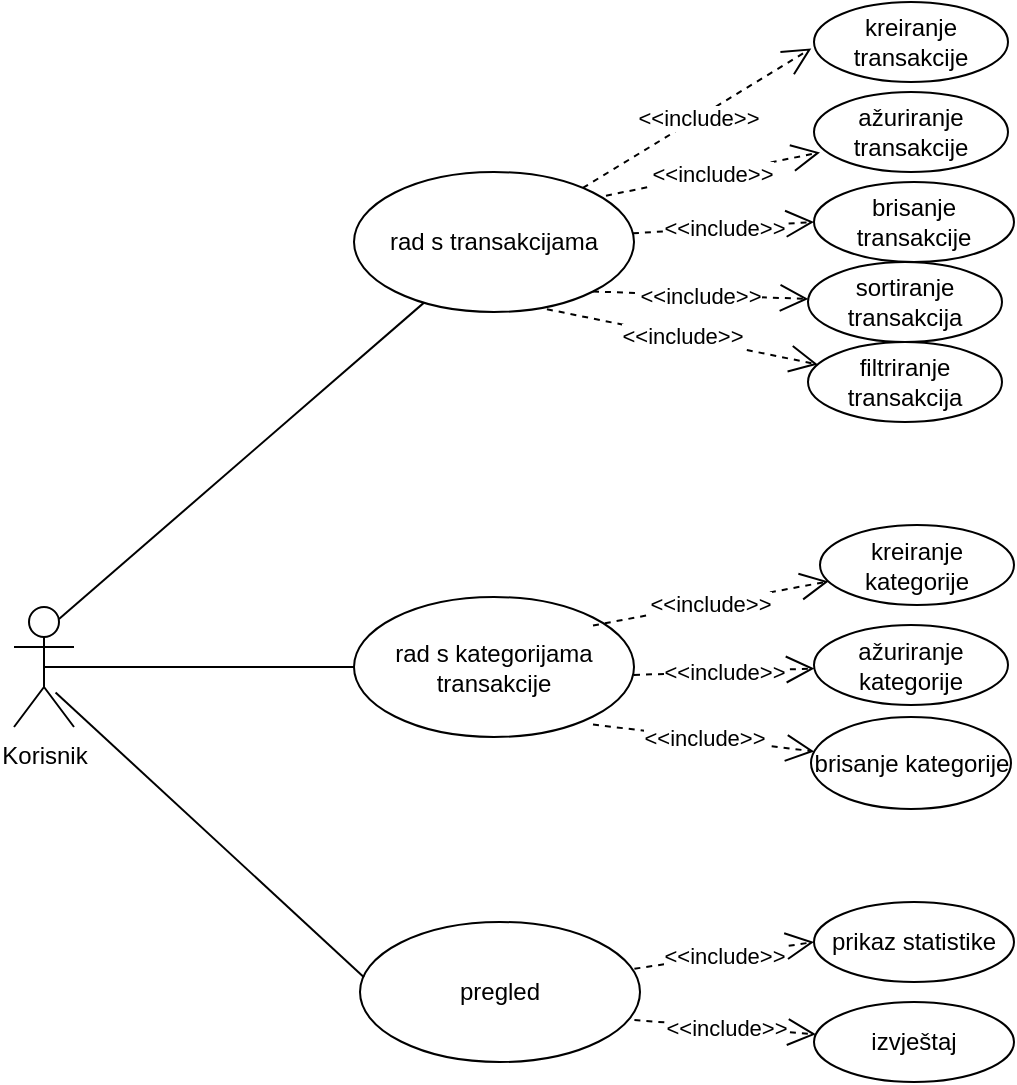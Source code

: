 <mxfile version="12.4.2" type="device" pages="4"><diagram id="4pgTi6U80JtV0JOdIwOf" name="Dijagram koristenja"><mxGraphModel dx="1024" dy="1692" grid="1" gridSize="10" guides="1" tooltips="1" connect="1" arrows="1" fold="1" page="1" pageScale="1" pageWidth="850" pageHeight="1100" math="0" shadow="0"><root><mxCell id="0"/><mxCell id="1" parent="0"/><mxCell id="Qbtc8LQB8oSNOAaiPOvQ-1" value="Korisnik" style="shape=umlActor;verticalLabelPosition=bottom;labelBackgroundColor=#ffffff;verticalAlign=top;html=1;" parent="1" vertex="1"><mxGeometry x="80" y="262.5" width="30" height="60" as="geometry"/></mxCell><mxCell id="Qbtc8LQB8oSNOAaiPOvQ-2" value="kreiranje transakcije" style="ellipse;whiteSpace=wrap;html=1;" parent="1" vertex="1"><mxGeometry x="480" y="-40" width="97" height="40" as="geometry"/></mxCell><mxCell id="Qbtc8LQB8oSNOAaiPOvQ-3" value="ažuriranje transakcije" style="ellipse;whiteSpace=wrap;html=1;" parent="1" vertex="1"><mxGeometry x="480" y="5" width="97" height="40" as="geometry"/></mxCell><mxCell id="Qbtc8LQB8oSNOAaiPOvQ-4" value="brisanje transakcije" style="ellipse;whiteSpace=wrap;html=1;" parent="1" vertex="1"><mxGeometry x="480" y="50" width="100" height="40" as="geometry"/></mxCell><mxCell id="Qbtc8LQB8oSNOAaiPOvQ-5" value="rad s transakcijama" style="ellipse;whiteSpace=wrap;html=1;" parent="1" vertex="1"><mxGeometry x="250" y="45" width="140" height="70" as="geometry"/></mxCell><mxCell id="Qbtc8LQB8oSNOAaiPOvQ-6" value="rad s kategorijama transakcije" style="ellipse;whiteSpace=wrap;html=1;" parent="1" vertex="1"><mxGeometry x="250" y="257.5" width="140" height="70" as="geometry"/></mxCell><mxCell id="Qbtc8LQB8oSNOAaiPOvQ-7" value="pregled" style="ellipse;whiteSpace=wrap;html=1;" parent="1" vertex="1"><mxGeometry x="253" y="420" width="140" height="70" as="geometry"/></mxCell><mxCell id="Qbtc8LQB8oSNOAaiPOvQ-8" value="" style="endArrow=none;html=1;exitX=0.75;exitY=0.1;exitDx=0;exitDy=0;exitPerimeter=0;" parent="1" source="Qbtc8LQB8oSNOAaiPOvQ-1" target="Qbtc8LQB8oSNOAaiPOvQ-5" edge="1"><mxGeometry width="50" height="50" relative="1" as="geometry"><mxPoint x="130" y="240" as="sourcePoint"/><mxPoint x="240" y="120" as="targetPoint"/></mxGeometry></mxCell><mxCell id="Qbtc8LQB8oSNOAaiPOvQ-9" value="" style="endArrow=none;html=1;exitX=0.693;exitY=0.712;exitDx=0;exitDy=0;exitPerimeter=0;entryX=0.014;entryY=0.394;entryDx=0;entryDy=0;entryPerimeter=0;" parent="1" source="Qbtc8LQB8oSNOAaiPOvQ-1" target="Qbtc8LQB8oSNOAaiPOvQ-7" edge="1"><mxGeometry width="50" height="50" relative="1" as="geometry"><mxPoint x="120" y="360" as="sourcePoint"/><mxPoint x="230" y="480" as="targetPoint"/></mxGeometry></mxCell><mxCell id="Qbtc8LQB8oSNOAaiPOvQ-10" value="" style="endArrow=none;html=1;exitX=0.5;exitY=0.5;exitDx=0;exitDy=0;exitPerimeter=0;entryX=0;entryY=0.5;entryDx=0;entryDy=0;" parent="1" source="Qbtc8LQB8oSNOAaiPOvQ-1" target="Qbtc8LQB8oSNOAaiPOvQ-6" edge="1"><mxGeometry width="50" height="50" relative="1" as="geometry"><mxPoint x="135" y="300" as="sourcePoint"/><mxPoint x="240" y="300" as="targetPoint"/></mxGeometry></mxCell><mxCell id="Qbtc8LQB8oSNOAaiPOvQ-11" value="kreiranje kategorije" style="ellipse;whiteSpace=wrap;html=1;" parent="1" vertex="1"><mxGeometry x="483" y="221.5" width="97" height="40" as="geometry"/></mxCell><mxCell id="Qbtc8LQB8oSNOAaiPOvQ-12" value="ažuriranje kategorije" style="ellipse;whiteSpace=wrap;html=1;" parent="1" vertex="1"><mxGeometry x="480" y="271.5" width="97" height="40" as="geometry"/></mxCell><mxCell id="Qbtc8LQB8oSNOAaiPOvQ-13" value="brisanje kategorije" style="ellipse;whiteSpace=wrap;html=1;" parent="1" vertex="1"><mxGeometry x="478.5" y="317.5" width="100" height="46" as="geometry"/></mxCell><mxCell id="Qbtc8LQB8oSNOAaiPOvQ-14" value="&amp;lt;&amp;lt;include&amp;gt;&amp;gt;" style="endArrow=open;endSize=12;dashed=1;html=1;entryX=-0.014;entryY=0.58;entryDx=0;entryDy=0;entryPerimeter=0;" parent="1" source="Qbtc8LQB8oSNOAaiPOvQ-5" target="Qbtc8LQB8oSNOAaiPOvQ-2" edge="1"><mxGeometry width="160" relative="1" as="geometry"><mxPoint x="375" y="80" as="sourcePoint"/><mxPoint x="450" y="60" as="targetPoint"/></mxGeometry></mxCell><mxCell id="Qbtc8LQB8oSNOAaiPOvQ-15" value="&amp;lt;&amp;lt;include&amp;gt;&amp;gt;" style="endArrow=open;endSize=12;dashed=1;html=1;entryX=0.031;entryY=0.755;entryDx=0;entryDy=0;entryPerimeter=0;exitX=0.9;exitY=0.169;exitDx=0;exitDy=0;exitPerimeter=0;" parent="1" source="Qbtc8LQB8oSNOAaiPOvQ-5" target="Qbtc8LQB8oSNOAaiPOvQ-3" edge="1"><mxGeometry width="160" relative="1" as="geometry"><mxPoint x="385" y="90" as="sourcePoint"/><mxPoint x="460" y="70" as="targetPoint"/></mxGeometry></mxCell><mxCell id="Qbtc8LQB8oSNOAaiPOvQ-16" value="&amp;lt;&amp;lt;include&amp;gt;&amp;gt;" style="endArrow=open;endSize=12;dashed=1;html=1;entryX=0;entryY=0.5;entryDx=0;entryDy=0;" parent="1" source="Qbtc8LQB8oSNOAaiPOvQ-5" target="Qbtc8LQB8oSNOAaiPOvQ-4" edge="1"><mxGeometry width="160" relative="1" as="geometry"><mxPoint x="400" y="115" as="sourcePoint"/><mxPoint x="466.007" y="115.2" as="targetPoint"/></mxGeometry></mxCell><mxCell id="Qbtc8LQB8oSNOAaiPOvQ-17" value="&amp;lt;&amp;lt;include&amp;gt;&amp;gt;" style="endArrow=open;endSize=12;dashed=1;html=1;exitX=1;exitY=0;exitDx=0;exitDy=0;" parent="1" target="Qbtc8LQB8oSNOAaiPOvQ-11" edge="1"><mxGeometry width="160" relative="1" as="geometry"><mxPoint x="369.497" y="271.751" as="sourcePoint"/><mxPoint x="466.007" y="124.2" as="targetPoint"/></mxGeometry></mxCell><mxCell id="Qbtc8LQB8oSNOAaiPOvQ-18" value="&amp;lt;&amp;lt;include&amp;gt;&amp;gt;" style="endArrow=open;endSize=12;dashed=1;html=1;exitX=1;exitY=0.5;exitDx=0;exitDy=0;" parent="1" target="Qbtc8LQB8oSNOAaiPOvQ-12" edge="1"><mxGeometry width="160" relative="1" as="geometry"><mxPoint x="390" y="296.5" as="sourcePoint"/><mxPoint x="466.824" y="265.784" as="targetPoint"/></mxGeometry></mxCell><mxCell id="Qbtc8LQB8oSNOAaiPOvQ-19" value="&amp;lt;&amp;lt;include&amp;gt;&amp;gt;" style="endArrow=open;endSize=12;dashed=1;html=1;exitX=1;exitY=1;exitDx=0;exitDy=0;" parent="1" target="Qbtc8LQB8oSNOAaiPOvQ-13" edge="1"><mxGeometry width="160" relative="1" as="geometry"><mxPoint x="369.497" y="321.249" as="sourcePoint"/><mxPoint x="476.824" y="275.784" as="targetPoint"/></mxGeometry></mxCell><mxCell id="Qbtc8LQB8oSNOAaiPOvQ-20" value="sortiranje transakcija" style="ellipse;whiteSpace=wrap;html=1;" parent="1" vertex="1"><mxGeometry x="477" y="90" width="97" height="40" as="geometry"/></mxCell><mxCell id="Qbtc8LQB8oSNOAaiPOvQ-21" value="filtriranje transakcija" style="ellipse;whiteSpace=wrap;html=1;" parent="1" vertex="1"><mxGeometry x="477" y="130" width="97" height="40" as="geometry"/></mxCell><mxCell id="Qbtc8LQB8oSNOAaiPOvQ-22" value="izvještaj" style="ellipse;whiteSpace=wrap;html=1;" parent="1" vertex="1"><mxGeometry x="480" y="460" width="100" height="40" as="geometry"/></mxCell><mxCell id="Qbtc8LQB8oSNOAaiPOvQ-23" value="&amp;lt;&amp;lt;include&amp;gt;&amp;gt;" style="endArrow=open;endSize=12;dashed=1;html=1;exitX=1;exitY=1;exitDx=0;exitDy=0;" parent="1" source="Qbtc8LQB8oSNOAaiPOvQ-5" target="Qbtc8LQB8oSNOAaiPOvQ-20" edge="1"><mxGeometry width="160" relative="1" as="geometry"><mxPoint x="379.497" y="322.249" as="sourcePoint"/><mxPoint x="466.453" y="338.601" as="targetPoint"/></mxGeometry></mxCell><mxCell id="Qbtc8LQB8oSNOAaiPOvQ-24" value="&amp;lt;&amp;lt;include&amp;gt;&amp;gt;" style="endArrow=open;endSize=12;dashed=1;html=1;exitX=0.689;exitY=0.98;exitDx=0;exitDy=0;exitPerimeter=0;" parent="1" source="Qbtc8LQB8oSNOAaiPOvQ-5" target="Qbtc8LQB8oSNOAaiPOvQ-21" edge="1"><mxGeometry width="160" relative="1" as="geometry"><mxPoint x="390.335" y="487.254" as="sourcePoint"/><mxPoint x="449.166" y="469.201" as="targetPoint"/></mxGeometry></mxCell><mxCell id="Qbtc8LQB8oSNOAaiPOvQ-25" value="&amp;lt;&amp;lt;include&amp;gt;&amp;gt;" style="endArrow=open;endSize=12;dashed=1;html=1;exitX=0.98;exitY=0.7;exitDx=0;exitDy=0;exitPerimeter=0;" parent="1" source="Qbtc8LQB8oSNOAaiPOvQ-7" target="Qbtc8LQB8oSNOAaiPOvQ-22" edge="1"><mxGeometry width="160" relative="1" as="geometry"><mxPoint x="403.335" y="457.254" as="sourcePoint"/><mxPoint x="462.166" y="439.201" as="targetPoint"/></mxGeometry></mxCell><mxCell id="F31X8yzQGyMTKfr9YHKW-1" value="prikaz statistike" style="ellipse;whiteSpace=wrap;html=1;" vertex="1" parent="1"><mxGeometry x="480" y="410" width="100" height="40" as="geometry"/></mxCell><mxCell id="F31X8yzQGyMTKfr9YHKW-2" value="&amp;lt;&amp;lt;include&amp;gt;&amp;gt;" style="endArrow=open;endSize=12;dashed=1;html=1;exitX=0.98;exitY=0.334;exitDx=0;exitDy=0;entryX=0;entryY=0.5;entryDx=0;entryDy=0;exitPerimeter=0;" edge="1" parent="1" source="Qbtc8LQB8oSNOAaiPOvQ-7" target="F31X8yzQGyMTKfr9YHKW-1"><mxGeometry width="160" relative="1" as="geometry"><mxPoint x="382.497" y="489.749" as="sourcePoint"/><mxPoint x="493.803" y="504.0" as="targetPoint"/></mxGeometry></mxCell></root></mxGraphModel></diagram><diagram id="WDXHQWUTdj76juwvra47" name="Aktivnosti"><mxGraphModel dx="2313" dy="846" grid="1" gridSize="10" guides="1" tooltips="1" connect="1" arrows="1" fold="1" page="1" pageScale="1" pageWidth="850" pageHeight="1100" math="0" shadow="0"><root><mxCell id="2e3-RTfCiZ9qTSjXCE4W-0"/><mxCell id="2e3-RTfCiZ9qTSjXCE4W-1" parent="2e3-RTfCiZ9qTSjXCE4W-0"/><mxCell id="2e3-RTfCiZ9qTSjXCE4W-2" value="" style="ellipse;html=1;shape=endState;fillColor=#000000;strokeColor=#ff0000;" parent="2e3-RTfCiZ9qTSjXCE4W-1" vertex="1"><mxGeometry x="130" y="250" width="30" height="30" as="geometry"/></mxCell><mxCell id="2e3-RTfCiZ9qTSjXCE4W-3" value="" style="ellipse;html=1;shape=startState;fillColor=#000000;strokeColor=#ff0000;" parent="2e3-RTfCiZ9qTSjXCE4W-1" vertex="1"><mxGeometry x="380" y="30" width="30" height="30" as="geometry"/></mxCell><mxCell id="2e3-RTfCiZ9qTSjXCE4W-4" value="" style="edgeStyle=orthogonalEdgeStyle;html=1;verticalAlign=bottom;endArrow=open;endSize=8;strokeColor=#ff0000;" parent="2e3-RTfCiZ9qTSjXCE4W-1" source="2e3-RTfCiZ9qTSjXCE4W-3" edge="1"><mxGeometry relative="1" as="geometry"><mxPoint x="395" y="120" as="targetPoint"/></mxGeometry></mxCell><mxCell id="2e3-RTfCiZ9qTSjXCE4W-5" style="edgeStyle=orthogonalEdgeStyle;rounded=0;orthogonalLoop=1;jettySize=auto;html=1;exitX=0.5;exitY=1;exitDx=0;exitDy=0;" parent="2e3-RTfCiZ9qTSjXCE4W-1" source="2e3-RTfCiZ9qTSjXCE4W-6" target="2e3-RTfCiZ9qTSjXCE4W-8" edge="1"><mxGeometry relative="1" as="geometry"/></mxCell><mxCell id="2e3-RTfCiZ9qTSjXCE4W-6" value="aplikacija prikazuje početni izbornik" style="ellipse;whiteSpace=wrap;html=1;" parent="2e3-RTfCiZ9qTSjXCE4W-1" vertex="1"><mxGeometry x="325" y="120" width="140" height="60" as="geometry"/></mxCell><mxCell id="2e3-RTfCiZ9qTSjXCE4W-7" style="edgeStyle=orthogonalEdgeStyle;rounded=0;orthogonalLoop=1;jettySize=auto;html=1;exitX=0.5;exitY=1;exitDx=0;exitDy=0;" parent="2e3-RTfCiZ9qTSjXCE4W-1" source="2e3-RTfCiZ9qTSjXCE4W-8" target="2e3-RTfCiZ9qTSjXCE4W-13" edge="1"><mxGeometry relative="1" as="geometry"/></mxCell><mxCell id="2e3-RTfCiZ9qTSjXCE4W-8" value="korisnik bira između transakcija, kategorija i statistike" style="ellipse;whiteSpace=wrap;html=1;" parent="2e3-RTfCiZ9qTSjXCE4W-1" vertex="1"><mxGeometry x="325" y="220" width="140" height="70" as="geometry"/></mxCell><mxCell id="2e3-RTfCiZ9qTSjXCE4W-9" style="edgeStyle=orthogonalEdgeStyle;rounded=0;orthogonalLoop=1;jettySize=auto;html=1;exitX=0;exitY=0.5;exitDx=0;exitDy=0;entryX=0.5;entryY=0;entryDx=0;entryDy=0;" parent="2e3-RTfCiZ9qTSjXCE4W-1" source="2e3-RTfCiZ9qTSjXCE4W-13" target="2e3-RTfCiZ9qTSjXCE4W-19" edge="1"><mxGeometry relative="1" as="geometry"/></mxCell><mxCell id="2e3-RTfCiZ9qTSjXCE4W-10" value="transakcije" style="text;html=1;align=center;verticalAlign=middle;resizable=0;points=[];;labelBackgroundColor=#ffffff;" parent="2e3-RTfCiZ9qTSjXCE4W-9" vertex="1" connectable="0"><mxGeometry x="-0.227" y="-2" relative="1" as="geometry"><mxPoint x="3" y="-8" as="offset"/></mxGeometry></mxCell><mxCell id="2e3-RTfCiZ9qTSjXCE4W-11" value="kategorije" style="edgeStyle=orthogonalEdgeStyle;rounded=0;orthogonalLoop=1;jettySize=auto;html=1;exitX=0.5;exitY=1;exitDx=0;exitDy=0;" parent="2e3-RTfCiZ9qTSjXCE4W-1" source="2e3-RTfCiZ9qTSjXCE4W-13" target="2e3-RTfCiZ9qTSjXCE4W-21" edge="1"><mxGeometry relative="1" as="geometry"/></mxCell><mxCell id="2e3-RTfCiZ9qTSjXCE4W-12" value="statistiku" style="edgeStyle=orthogonalEdgeStyle;rounded=0;orthogonalLoop=1;jettySize=auto;html=1;exitX=1;exitY=0.5;exitDx=0;exitDy=0;" parent="2e3-RTfCiZ9qTSjXCE4W-1" source="2e3-RTfCiZ9qTSjXCE4W-13" target="2e3-RTfCiZ9qTSjXCE4W-23" edge="1"><mxGeometry x="-0.321" y="10" relative="1" as="geometry"><mxPoint as="offset"/></mxGeometry></mxCell><mxCell id="2e3-RTfCiZ9qTSjXCE4W-98" value="izlaz" style="edgeStyle=elbowEdgeStyle;rounded=0;orthogonalLoop=1;jettySize=auto;html=1;exitX=0;exitY=0;exitDx=0;exitDy=0;entryX=1;entryY=0.5;entryDx=0;entryDy=0;" parent="2e3-RTfCiZ9qTSjXCE4W-1" source="2e3-RTfCiZ9qTSjXCE4W-13" target="2e3-RTfCiZ9qTSjXCE4W-2" edge="1"><mxGeometry x="-0.092" relative="1" as="geometry"><Array as="points"><mxPoint x="300" y="330"/></Array><mxPoint as="offset"/></mxGeometry></mxCell><mxCell id="2e3-RTfCiZ9qTSjXCE4W-13" value="korisnik odabrao" style="rhombus;whiteSpace=wrap;html=1;" parent="2e3-RTfCiZ9qTSjXCE4W-1" vertex="1"><mxGeometry x="362.5" y="330" width="65" height="70" as="geometry"/></mxCell><mxCell id="2e3-RTfCiZ9qTSjXCE4W-18" style="edgeStyle=orthogonalEdgeStyle;rounded=0;orthogonalLoop=1;jettySize=auto;html=1;exitX=0;exitY=0;exitDx=0;exitDy=0;entryX=0;entryY=0.5;entryDx=0;entryDy=0;" parent="2e3-RTfCiZ9qTSjXCE4W-1" source="2e3-RTfCiZ9qTSjXCE4W-42" target="2e3-RTfCiZ9qTSjXCE4W-6" edge="1"><mxGeometry relative="1" as="geometry"><Array as="points"><mxPoint y="556"/><mxPoint y="520"/><mxPoint x="-160" y="520"/><mxPoint x="-160" y="150"/></Array></mxGeometry></mxCell><mxCell id="2e3-RTfCiZ9qTSjXCE4W-67" value="povratak" style="text;html=1;align=center;verticalAlign=middle;resizable=0;points=[];;labelBackgroundColor=#ffffff;" parent="2e3-RTfCiZ9qTSjXCE4W-18" vertex="1" connectable="0"><mxGeometry x="-0.348" y="1" relative="1" as="geometry"><mxPoint x="81" y="118" as="offset"/></mxGeometry></mxCell><mxCell id="2e3-RTfCiZ9qTSjXCE4W-54" style="edgeStyle=orthogonalEdgeStyle;rounded=0;orthogonalLoop=1;jettySize=auto;html=1;exitX=0.5;exitY=1;exitDx=0;exitDy=0;entryX=0.5;entryY=0;entryDx=0;entryDy=0;" parent="2e3-RTfCiZ9qTSjXCE4W-1" source="2e3-RTfCiZ9qTSjXCE4W-19" target="2e3-RTfCiZ9qTSjXCE4W-42" edge="1"><mxGeometry relative="1" as="geometry"/></mxCell><mxCell id="2e3-RTfCiZ9qTSjXCE4W-19" value="aplikacija učita transakcije i prikaže stranicu za rad s njima" style="ellipse;whiteSpace=wrap;html=1;" parent="2e3-RTfCiZ9qTSjXCE4W-1" vertex="1"><mxGeometry x="-30" y="425" width="140" height="70" as="geometry"/></mxCell><mxCell id="2e3-RTfCiZ9qTSjXCE4W-20" style="edgeStyle=orthogonalEdgeStyle;rounded=0;orthogonalLoop=1;jettySize=auto;html=1;exitX=0.5;exitY=1;exitDx=0;exitDy=0;entryX=0.5;entryY=0;entryDx=0;entryDy=0;" parent="2e3-RTfCiZ9qTSjXCE4W-1" source="2e3-RTfCiZ9qTSjXCE4W-21" target="2e3-RTfCiZ9qTSjXCE4W-74" edge="1"><mxGeometry relative="1" as="geometry"><mxPoint x="427.5" y="700" as="targetPoint"/><Array as="points"><mxPoint x="427.5" y="640"/><mxPoint x="427.5" y="640"/></Array></mxGeometry></mxCell><mxCell id="2e3-RTfCiZ9qTSjXCE4W-21" value="aplikacija učita &lt;br&gt;kategorije i&amp;nbsp;prikaže stranicu &lt;br&gt;za rad s njima" style="ellipse;whiteSpace=wrap;html=1;" parent="2e3-RTfCiZ9qTSjXCE4W-1" vertex="1"><mxGeometry x="357.5" y="490" width="142.5" height="70" as="geometry"/></mxCell><mxCell id="2e3-RTfCiZ9qTSjXCE4W-23" value="&lt;span style=&quot;white-space: normal&quot;&gt;pregled statistike i stvaranje izvještaja&lt;/span&gt;" style="ellipse;whiteSpace=wrap;html=1;" parent="2e3-RTfCiZ9qTSjXCE4W-1" vertex="1"><mxGeometry x="560" y="415" width="140" height="70" as="geometry"/></mxCell><mxCell id="2e3-RTfCiZ9qTSjXCE4W-29" value="stvaranje&lt;br&gt;transakcije" style="ellipse;whiteSpace=wrap;html=1;" parent="2e3-RTfCiZ9qTSjXCE4W-1" vertex="1"><mxGeometry x="-175" y="685" width="85" height="50" as="geometry"/></mxCell><mxCell id="2e3-RTfCiZ9qTSjXCE4W-33" value="brisanje transakcije" style="ellipse;whiteSpace=wrap;html=1;" parent="2e3-RTfCiZ9qTSjXCE4W-1" vertex="1"><mxGeometry x="-5" y="690" width="90" height="45" as="geometry"/></mxCell><mxCell id="2e3-RTfCiZ9qTSjXCE4W-40" value="filtriranje transakcija" style="ellipse;whiteSpace=wrap;html=1;" parent="2e3-RTfCiZ9qTSjXCE4W-1" vertex="1"><mxGeometry x="85" y="690" width="80" height="45" as="geometry"/></mxCell><mxCell id="2e3-RTfCiZ9qTSjXCE4W-41" value="sortiranje transakcija" style="ellipse;whiteSpace=wrap;html=1;" parent="2e3-RTfCiZ9qTSjXCE4W-1" vertex="1"><mxGeometry x="165" y="687.5" width="90" height="45" as="geometry"/></mxCell><mxCell id="2e3-RTfCiZ9qTSjXCE4W-46" style="edgeStyle=orthogonalEdgeStyle;rounded=0;orthogonalLoop=1;jettySize=auto;html=1;exitX=0;exitY=0.5;exitDx=0;exitDy=0;entryX=0.5;entryY=0;entryDx=0;entryDy=0;" parent="2e3-RTfCiZ9qTSjXCE4W-1" source="2e3-RTfCiZ9qTSjXCE4W-42" target="2e3-RTfCiZ9qTSjXCE4W-29" edge="1"><mxGeometry relative="1" as="geometry"/></mxCell><mxCell id="2e3-RTfCiZ9qTSjXCE4W-51" value="stvaranje" style="text;html=1;align=center;verticalAlign=middle;resizable=0;points=[];;labelBackgroundColor=#ffffff;" parent="2e3-RTfCiZ9qTSjXCE4W-46" vertex="1" connectable="0"><mxGeometry x="-0.136" y="3" relative="1" as="geometry"><mxPoint x="15" y="-16" as="offset"/></mxGeometry></mxCell><mxCell id="2e3-RTfCiZ9qTSjXCE4W-47" style="edgeStyle=orthogonalEdgeStyle;rounded=0;orthogonalLoop=1;jettySize=auto;html=1;exitX=0;exitY=1;exitDx=0;exitDy=0;entryX=0.624;entryY=0.028;entryDx=0;entryDy=0;entryPerimeter=0;" parent="2e3-RTfCiZ9qTSjXCE4W-1" source="2e3-RTfCiZ9qTSjXCE4W-42" target="2e3-RTfCiZ9qTSjXCE4W-45" edge="1"><mxGeometry relative="1" as="geometry"><Array as="points"><mxPoint x="-37" y="589"/></Array></mxGeometry></mxCell><mxCell id="2e3-RTfCiZ9qTSjXCE4W-52" value="ažuriranje" style="text;html=1;align=center;verticalAlign=middle;resizable=0;points=[];;labelBackgroundColor=#ffffff;" parent="2e3-RTfCiZ9qTSjXCE4W-47" vertex="1" connectable="0"><mxGeometry x="-0.285" y="31" relative="1" as="geometry"><mxPoint as="offset"/></mxGeometry></mxCell><mxCell id="2e3-RTfCiZ9qTSjXCE4W-48" value="brisanje" style="edgeStyle=orthogonalEdgeStyle;rounded=0;orthogonalLoop=1;jettySize=auto;html=1;exitX=0.5;exitY=1;exitDx=0;exitDy=0;" parent="2e3-RTfCiZ9qTSjXCE4W-1" source="2e3-RTfCiZ9qTSjXCE4W-42" target="2e3-RTfCiZ9qTSjXCE4W-33" edge="1"><mxGeometry relative="1" as="geometry"/></mxCell><mxCell id="2e3-RTfCiZ9qTSjXCE4W-49" value="filtriranje" style="edgeStyle=orthogonalEdgeStyle;rounded=0;orthogonalLoop=1;jettySize=auto;html=1;exitX=1;exitY=1;exitDx=0;exitDy=0;entryX=0.5;entryY=0;entryDx=0;entryDy=0;" parent="2e3-RTfCiZ9qTSjXCE4W-1" source="2e3-RTfCiZ9qTSjXCE4W-42" target="2e3-RTfCiZ9qTSjXCE4W-40" edge="1"><mxGeometry x="-0.21" y="-31" relative="1" as="geometry"><mxPoint x="31" y="31" as="offset"/></mxGeometry></mxCell><mxCell id="2e3-RTfCiZ9qTSjXCE4W-50" style="edgeStyle=orthogonalEdgeStyle;rounded=0;orthogonalLoop=1;jettySize=auto;html=1;exitX=1;exitY=0.5;exitDx=0;exitDy=0;" parent="2e3-RTfCiZ9qTSjXCE4W-1" source="2e3-RTfCiZ9qTSjXCE4W-42" edge="1"><mxGeometry relative="1" as="geometry"><mxPoint x="210" y="690" as="targetPoint"/></mxGeometry></mxCell><mxCell id="2e3-RTfCiZ9qTSjXCE4W-53" value="sortiranje" style="text;html=1;align=center;verticalAlign=middle;resizable=0;points=[];;labelBackgroundColor=#ffffff;" parent="2e3-RTfCiZ9qTSjXCE4W-50" vertex="1" connectable="0"><mxGeometry x="-0.342" y="1" relative="1" as="geometry"><mxPoint x="4" y="-12" as="offset"/></mxGeometry></mxCell><mxCell id="2e3-RTfCiZ9qTSjXCE4W-42" value="korisnik&lt;br&gt;odabrao" style="rhombus;whiteSpace=wrap;html=1;" parent="2e3-RTfCiZ9qTSjXCE4W-1" vertex="1"><mxGeometry x="1.25" y="540" width="77.5" height="65" as="geometry"/></mxCell><mxCell id="2e3-RTfCiZ9qTSjXCE4W-45" value="ažuriranje transakcije" style="ellipse;whiteSpace=wrap;html=1;" parent="2e3-RTfCiZ9qTSjXCE4W-1" vertex="1"><mxGeometry x="-90" y="685" width="85" height="50" as="geometry"/></mxCell><mxCell id="2e3-RTfCiZ9qTSjXCE4W-61" value="" style="endArrow=none;html=1;entryX=0.5;entryY=1;entryDx=0;entryDy=0;edgeStyle=elbowEdgeStyle;elbow=vertical;" parent="2e3-RTfCiZ9qTSjXCE4W-1" target="2e3-RTfCiZ9qTSjXCE4W-45" edge="1"><mxGeometry width="50" height="50" relative="1" as="geometry"><mxPoint x="-130" y="770" as="sourcePoint"/><mxPoint x="-80" y="820" as="targetPoint"/><Array as="points"><mxPoint x="-200" y="770"/><mxPoint x="-220" y="770"/><mxPoint x="-100" y="770"/><mxPoint x="-210" y="740"/><mxPoint x="-170" y="840"/><mxPoint x="-100" y="780"/></Array></mxGeometry></mxCell><mxCell id="2e3-RTfCiZ9qTSjXCE4W-62" value="" style="endArrow=classic;html=1;edgeStyle=elbowEdgeStyle;" parent="2e3-RTfCiZ9qTSjXCE4W-1" edge="1"><mxGeometry width="50" height="50" relative="1" as="geometry"><mxPoint x="200" y="770" as="sourcePoint"/><mxPoint x="110" y="460" as="targetPoint"/><Array as="points"><mxPoint x="280" y="600"/><mxPoint x="-200" y="710"/><mxPoint x="-210" y="740"/><mxPoint x="-220" y="680"/><mxPoint x="-190" y="780"/><mxPoint x="-220" y="660"/><mxPoint x="-160" y="750"/><mxPoint x="-200" y="630"/></Array></mxGeometry></mxCell><mxCell id="2e3-RTfCiZ9qTSjXCE4W-63" value="" style="endArrow=none;html=1;entryX=0.5;entryY=1;entryDx=0;entryDy=0;edgeStyle=elbowEdgeStyle;elbow=vertical;" parent="2e3-RTfCiZ9qTSjXCE4W-1" target="2e3-RTfCiZ9qTSjXCE4W-33" edge="1"><mxGeometry width="50" height="50" relative="1" as="geometry"><mxPoint x="-50" y="770" as="sourcePoint"/><mxPoint x="-170" y="1040" as="targetPoint"/><Array as="points"><mxPoint x="20" y="770"/></Array></mxGeometry></mxCell><mxCell id="2e3-RTfCiZ9qTSjXCE4W-64" value="" style="endArrow=none;html=1;entryX=0.5;entryY=1;entryDx=0;entryDy=0;edgeStyle=elbowEdgeStyle;elbow=vertical;" parent="2e3-RTfCiZ9qTSjXCE4W-1" target="2e3-RTfCiZ9qTSjXCE4W-40" edge="1"><mxGeometry width="50" height="50" relative="1" as="geometry"><mxPoint x="30" y="770" as="sourcePoint"/><mxPoint x="-170" y="1040" as="targetPoint"/><Array as="points"><mxPoint x="110" y="770"/></Array></mxGeometry></mxCell><mxCell id="2e3-RTfCiZ9qTSjXCE4W-65" value="" style="endArrow=none;html=1;entryX=0.5;entryY=1;entryDx=0;entryDy=0;edgeStyle=elbowEdgeStyle;elbow=vertical;" parent="2e3-RTfCiZ9qTSjXCE4W-1" target="2e3-RTfCiZ9qTSjXCE4W-41" edge="1"><mxGeometry width="50" height="50" relative="1" as="geometry"><mxPoint x="120" y="770" as="sourcePoint"/><mxPoint x="-170" y="1040" as="targetPoint"/><Array as="points"><mxPoint x="180" y="770"/></Array></mxGeometry></mxCell><mxCell id="2e3-RTfCiZ9qTSjXCE4W-66" value="" style="endArrow=none;html=1;entryX=0.5;entryY=1;entryDx=0;entryDy=0;" parent="2e3-RTfCiZ9qTSjXCE4W-1" target="2e3-RTfCiZ9qTSjXCE4W-29" edge="1"><mxGeometry width="50" height="50" relative="1" as="geometry"><mxPoint x="-132" y="770" as="sourcePoint"/><mxPoint x="-140" y="830" as="targetPoint"/></mxGeometry></mxCell><mxCell id="2e3-RTfCiZ9qTSjXCE4W-68" value="stvaranje&lt;br&gt;kategorije" style="ellipse;whiteSpace=wrap;html=1;" parent="2e3-RTfCiZ9qTSjXCE4W-1" vertex="1"><mxGeometry x="353.13" y="770" width="85" height="50" as="geometry"/></mxCell><mxCell id="2e3-RTfCiZ9qTSjXCE4W-69" style="edgeStyle=orthogonalEdgeStyle;rounded=0;orthogonalLoop=1;jettySize=auto;html=1;exitX=0;exitY=0.5;exitDx=0;exitDy=0;entryX=0.5;entryY=0;entryDx=0;entryDy=0;" parent="2e3-RTfCiZ9qTSjXCE4W-1" source="2e3-RTfCiZ9qTSjXCE4W-74" target="2e3-RTfCiZ9qTSjXCE4W-68" edge="1"><mxGeometry relative="1" as="geometry"><Array as="points"><mxPoint x="399.63" y="673"/></Array></mxGeometry></mxCell><mxCell id="2e3-RTfCiZ9qTSjXCE4W-70" value="stvaranje" style="text;html=1;align=center;verticalAlign=middle;resizable=0;points=[];;labelBackgroundColor=#ffffff;" parent="2e3-RTfCiZ9qTSjXCE4W-69" vertex="1" connectable="0"><mxGeometry x="-0.136" y="3" relative="1" as="geometry"><mxPoint x="-5.5" y="9" as="offset"/></mxGeometry></mxCell><mxCell id="2e3-RTfCiZ9qTSjXCE4W-73" value="brisanje" style="edgeStyle=orthogonalEdgeStyle;rounded=0;orthogonalLoop=1;jettySize=auto;html=1;exitX=1;exitY=0.5;exitDx=0;exitDy=0;" parent="2e3-RTfCiZ9qTSjXCE4W-1" source="2e3-RTfCiZ9qTSjXCE4W-74" target="2e3-RTfCiZ9qTSjXCE4W-76" edge="1"><mxGeometry x="-0.34" y="-27" relative="1" as="geometry"><mxPoint x="541.88" y="900" as="targetPoint"/><mxPoint x="27" y="27" as="offset"/></mxGeometry></mxCell><mxCell id="2e3-RTfCiZ9qTSjXCE4W-78" style="edgeStyle=elbowEdgeStyle;rounded=0;orthogonalLoop=1;jettySize=auto;html=1;exitX=0.5;exitY=1;exitDx=0;exitDy=0;entryX=0.5;entryY=0;entryDx=0;entryDy=0;" parent="2e3-RTfCiZ9qTSjXCE4W-1" source="2e3-RTfCiZ9qTSjXCE4W-74" target="2e3-RTfCiZ9qTSjXCE4W-75" edge="1"><mxGeometry relative="1" as="geometry"/></mxCell><mxCell id="2e3-RTfCiZ9qTSjXCE4W-79" value="ažuriranje" style="text;html=1;align=center;verticalAlign=middle;resizable=0;points=[];;labelBackgroundColor=#ffffff;" parent="2e3-RTfCiZ9qTSjXCE4W-78" vertex="1" connectable="0"><mxGeometry y="-15" relative="1" as="geometry"><mxPoint x="14" y="-15" as="offset"/></mxGeometry></mxCell><mxCell id="2e3-RTfCiZ9qTSjXCE4W-74" value="korisnik&lt;br&gt;odabrao" style="rhombus;whiteSpace=wrap;html=1;" parent="2e3-RTfCiZ9qTSjXCE4W-1" vertex="1"><mxGeometry x="441.88" y="640" width="77.5" height="65" as="geometry"/></mxCell><mxCell id="2e3-RTfCiZ9qTSjXCE4W-75" value="ažuriranje kategorije" style="ellipse;whiteSpace=wrap;html=1;" parent="2e3-RTfCiZ9qTSjXCE4W-1" vertex="1"><mxGeometry x="438.13" y="770" width="85" height="50" as="geometry"/></mxCell><mxCell id="2e3-RTfCiZ9qTSjXCE4W-76" value="brisanje kategorije" style="ellipse;whiteSpace=wrap;html=1;" parent="2e3-RTfCiZ9qTSjXCE4W-1" vertex="1"><mxGeometry x="523.13" y="772.5" width="83.75" height="47.5" as="geometry"/></mxCell><mxCell id="2e3-RTfCiZ9qTSjXCE4W-91" value="" style="endArrow=classic;html=1;entryX=0;entryY=0.5;entryDx=0;entryDy=0;exitX=0.5;exitY=1;exitDx=0;exitDy=0;" parent="2e3-RTfCiZ9qTSjXCE4W-1" source="2e3-RTfCiZ9qTSjXCE4W-68" target="2e3-RTfCiZ9qTSjXCE4W-21" edge="1"><mxGeometry width="50" height="50" relative="1" as="geometry"><mxPoint x="320" y="840" as="sourcePoint"/><mxPoint x="370" y="610" as="targetPoint"/><Array as="points"><mxPoint x="396" y="850"/><mxPoint x="320" y="850"/><mxPoint x="320" y="525"/></Array></mxGeometry></mxCell><mxCell id="2e3-RTfCiZ9qTSjXCE4W-92" value="" style="endArrow=none;html=1;entryX=0.5;entryY=1;entryDx=0;entryDy=0;" parent="2e3-RTfCiZ9qTSjXCE4W-1" target="2e3-RTfCiZ9qTSjXCE4W-75" edge="1"><mxGeometry width="50" height="50" relative="1" as="geometry"><mxPoint x="390" y="850" as="sourcePoint"/><mxPoint x="80" y="1040" as="targetPoint"/><Array as="points"><mxPoint x="481" y="850"/></Array></mxGeometry></mxCell><mxCell id="2e3-RTfCiZ9qTSjXCE4W-93" value="" style="endArrow=none;html=1;entryX=0.5;entryY=1;entryDx=0;entryDy=0;" parent="2e3-RTfCiZ9qTSjXCE4W-1" target="2e3-RTfCiZ9qTSjXCE4W-76" edge="1"><mxGeometry width="50" height="50" relative="1" as="geometry"><mxPoint x="480" y="850" as="sourcePoint"/><mxPoint x="80" y="1040" as="targetPoint"/><Array as="points"><mxPoint x="565" y="850"/></Array></mxGeometry></mxCell><mxCell id="2e3-RTfCiZ9qTSjXCE4W-96" value="povratak" style="endArrow=classic;html=1;exitX=1;exitY=0;exitDx=0;exitDy=0;entryX=1;entryY=0.5;entryDx=0;entryDy=0;" parent="2e3-RTfCiZ9qTSjXCE4W-1" source="2e3-RTfCiZ9qTSjXCE4W-74" target="2e3-RTfCiZ9qTSjXCE4W-6" edge="1"><mxGeometry x="-0.922" y="16" width="50" height="50" relative="1" as="geometry"><mxPoint x="30" y="1090" as="sourcePoint"/><mxPoint x="670.8" y="230" as="targetPoint"/><Array as="points"><mxPoint x="610" y="656"/><mxPoint x="830" y="660"/><mxPoint x="830" y="150"/></Array><mxPoint as="offset"/></mxGeometry></mxCell><mxCell id="2e3-RTfCiZ9qTSjXCE4W-97" value="povratak" style="endArrow=classic;html=1;exitX=1;exitY=0.5;exitDx=0;exitDy=0;entryX=0.939;entryY=0.803;entryDx=0;entryDy=0;entryPerimeter=0;" parent="2e3-RTfCiZ9qTSjXCE4W-1" source="2e3-RTfCiZ9qTSjXCE4W-23" target="2e3-RTfCiZ9qTSjXCE4W-6" edge="1"><mxGeometry x="-0.903" y="10" width="50" height="50" relative="1" as="geometry"><mxPoint x="340" y="1090" as="sourcePoint"/><mxPoint x="980" y="510" as="targetPoint"/><Array as="points"><mxPoint x="790" y="450"/><mxPoint x="790" y="330"/><mxPoint x="790" y="170"/></Array><mxPoint as="offset"/></mxGeometry></mxCell></root></mxGraphModel></diagram><diagram name="ER dijagram" id="mybh-cg7eubpAbrMROeA"><mxGraphModel dx="1024" dy="592" grid="1" gridSize="10" guides="1" tooltips="1" connect="1" arrows="1" fold="1" page="1" pageScale="1" pageWidth="850" pageHeight="1100" math="0" shadow="0"><root><mxCell id="0"/><mxCell id="1" parent="0"/><mxCell id="MjogYNeNDOEIL2G9f7wB-1" value="Transakcija" style="swimlane;fontStyle=0;childLayout=stackLayout;horizontal=1;startSize=26;fillColor=#e0e0e0;horizontalStack=0;resizeParent=1;resizeParentMax=0;resizeLast=0;collapsible=1;marginBottom=0;swimlaneFillColor=#ffffff;align=center;fontSize=14;" parent="1" vertex="1"><mxGeometry x="480" y="250" width="280" height="232" as="geometry"/></mxCell><mxCell id="MjogYNeNDOEIL2G9f7wB-2" value="uniqueId" style="shape=partialRectangle;top=0;left=0;right=0;bottom=1;align=left;verticalAlign=middle;fillColor=none;spacingLeft=34;spacingRight=4;overflow=hidden;rotatable=0;points=[[0,0.5],[1,0.5]];portConstraint=eastwest;dropTarget=0;fontStyle=5;fontSize=12;" parent="MjogYNeNDOEIL2G9f7wB-1" vertex="1"><mxGeometry y="26" width="280" height="30" as="geometry"/></mxCell><mxCell id="MjogYNeNDOEIL2G9f7wB-3" value="PK" style="shape=partialRectangle;top=0;left=0;bottom=0;fillColor=none;align=left;verticalAlign=middle;spacingLeft=4;spacingRight=4;overflow=hidden;rotatable=0;points=[];portConstraint=eastwest;part=1;fontSize=12;" parent="MjogYNeNDOEIL2G9f7wB-2" vertex="1" connectable="0"><mxGeometry width="30" height="30" as="geometry"/></mxCell><mxCell id="MjogYNeNDOEIL2G9f7wB-4" value="kategorija: integer" style="shape=partialRectangle;top=0;left=0;right=0;bottom=0;align=left;verticalAlign=top;fillColor=none;spacingLeft=34;spacingRight=4;overflow=hidden;rotatable=0;points=[[0,0.5],[1,0.5]];portConstraint=eastwest;dropTarget=0;fontSize=12;" parent="MjogYNeNDOEIL2G9f7wB-1" vertex="1"><mxGeometry y="56" width="280" height="26" as="geometry"/></mxCell><mxCell id="MjogYNeNDOEIL2G9f7wB-5" value="FK" style="shape=partialRectangle;top=0;left=0;bottom=0;fillColor=none;align=left;verticalAlign=top;spacingLeft=4;spacingRight=4;overflow=hidden;rotatable=0;points=[];portConstraint=eastwest;part=1;fontSize=12;" parent="MjogYNeNDOEIL2G9f7wB-4" vertex="1" connectable="0"><mxGeometry width="30" height="26" as="geometry"/></mxCell><mxCell id="MjogYNeNDOEIL2G9f7wB-6" value="iznos: real" style="shape=partialRectangle;top=0;left=0;right=0;bottom=0;align=left;verticalAlign=top;fillColor=none;spacingLeft=34;spacingRight=4;overflow=hidden;rotatable=0;points=[[0,0.5],[1,0.5]];portConstraint=eastwest;dropTarget=0;fontSize=12;" parent="MjogYNeNDOEIL2G9f7wB-1" vertex="1"><mxGeometry y="82" width="280" height="26" as="geometry"/></mxCell><mxCell id="MjogYNeNDOEIL2G9f7wB-7" value="NN" style="shape=partialRectangle;top=0;left=0;bottom=0;fillColor=none;align=left;verticalAlign=top;spacingLeft=4;spacingRight=4;overflow=hidden;rotatable=0;points=[];portConstraint=eastwest;part=1;fontSize=12;" parent="MjogYNeNDOEIL2G9f7wB-6" vertex="1" connectable="0"><mxGeometry width="30" height="26" as="geometry"/></mxCell><mxCell id="MjogYNeNDOEIL2G9f7wB-8" value="datum: Date" style="shape=partialRectangle;top=0;left=0;right=0;bottom=0;align=left;verticalAlign=top;fillColor=none;spacingLeft=34;spacingRight=4;overflow=hidden;rotatable=0;points=[[0,0.5],[1,0.5]];portConstraint=eastwest;dropTarget=0;fontSize=12;" parent="MjogYNeNDOEIL2G9f7wB-1" vertex="1"><mxGeometry y="108" width="280" height="26" as="geometry"/></mxCell><mxCell id="MjogYNeNDOEIL2G9f7wB-9" value="NN" style="shape=partialRectangle;top=0;left=0;bottom=0;fillColor=none;align=left;verticalAlign=top;spacingLeft=4;spacingRight=4;overflow=hidden;rotatable=0;points=[];portConstraint=eastwest;part=1;fontSize=12;" parent="MjogYNeNDOEIL2G9f7wB-8" vertex="1" connectable="0"><mxGeometry width="30" height="26" as="geometry"/></mxCell><mxCell id="MjogYNeNDOEIL2G9f7wB-23" value="naziv: string" style="shape=partialRectangle;top=0;left=0;right=0;bottom=0;align=left;verticalAlign=top;fillColor=none;spacingLeft=34;spacingRight=4;overflow=hidden;rotatable=0;points=[[0,0.5],[1,0.5]];portConstraint=eastwest;dropTarget=0;fontSize=12;" parent="MjogYNeNDOEIL2G9f7wB-1" vertex="1"><mxGeometry y="134" width="280" height="26" as="geometry"/></mxCell><mxCell id="MjogYNeNDOEIL2G9f7wB-24" value="NN" style="shape=partialRectangle;top=0;left=0;bottom=0;fillColor=none;align=left;verticalAlign=top;spacingLeft=4;spacingRight=4;overflow=hidden;rotatable=0;points=[];portConstraint=eastwest;part=1;fontSize=12;" parent="MjogYNeNDOEIL2G9f7wB-23" vertex="1" connectable="0"><mxGeometry width="30" height="26" as="geometry"/></mxCell><mxCell id="MjogYNeNDOEIL2G9f7wB-29" value="napomena: string" style="shape=partialRectangle;top=0;left=0;right=0;bottom=0;align=left;verticalAlign=top;fillColor=none;spacingLeft=34;spacingRight=4;overflow=hidden;rotatable=0;points=[[0,0.5],[1,0.5]];portConstraint=eastwest;dropTarget=0;fontSize=12;" parent="MjogYNeNDOEIL2G9f7wB-1" vertex="1"><mxGeometry y="160" width="280" height="26" as="geometry"/></mxCell><mxCell id="MjogYNeNDOEIL2G9f7wB-30" value="" style="shape=partialRectangle;top=0;left=0;bottom=0;fillColor=none;align=left;verticalAlign=top;spacingLeft=4;spacingRight=4;overflow=hidden;rotatable=0;points=[];portConstraint=eastwest;part=1;fontSize=12;" parent="MjogYNeNDOEIL2G9f7wB-29" vertex="1" connectable="0"><mxGeometry width="30" height="26" as="geometry"/></mxCell><mxCell id="MjogYNeNDOEIL2G9f7wB-10" value="" style="shape=partialRectangle;top=0;left=0;right=0;bottom=0;align=left;verticalAlign=top;fillColor=none;spacingLeft=34;spacingRight=4;overflow=hidden;rotatable=0;points=[[0,0.5],[1,0.5]];portConstraint=eastwest;dropTarget=0;fontSize=12;" parent="MjogYNeNDOEIL2G9f7wB-1" vertex="1"><mxGeometry y="186" width="280" height="46" as="geometry"/></mxCell><mxCell id="MjogYNeNDOEIL2G9f7wB-11" value="" style="shape=partialRectangle;top=0;left=0;bottom=0;fillColor=none;align=left;verticalAlign=top;spacingLeft=4;spacingRight=4;overflow=hidden;rotatable=0;points=[];portConstraint=eastwest;part=1;fontSize=12;" parent="MjogYNeNDOEIL2G9f7wB-10" vertex="1" connectable="0"><mxGeometry width="30" height="46" as="geometry"/></mxCell><mxCell id="MjogYNeNDOEIL2G9f7wB-12" value="Kategorija" style="swimlane;fontStyle=0;childLayout=stackLayout;horizontal=1;startSize=26;fillColor=#e0e0e0;horizontalStack=0;resizeParent=1;resizeParentMax=0;resizeLast=0;collapsible=1;marginBottom=0;swimlaneFillColor=#ffffff;align=center;fontSize=14;" parent="1" vertex="1"><mxGeometry x="100" y="310" width="160" height="92" as="geometry"/></mxCell><mxCell id="MjogYNeNDOEIL2G9f7wB-13" value="uniqueId" style="shape=partialRectangle;top=0;left=0;right=0;bottom=1;align=left;verticalAlign=middle;fillColor=none;spacingLeft=34;spacingRight=4;overflow=hidden;rotatable=0;points=[[0,0.5],[1,0.5]];portConstraint=eastwest;dropTarget=0;fontStyle=5;fontSize=12;" parent="MjogYNeNDOEIL2G9f7wB-12" vertex="1"><mxGeometry y="26" width="160" height="30" as="geometry"/></mxCell><mxCell id="MjogYNeNDOEIL2G9f7wB-14" value="PK" style="shape=partialRectangle;top=0;left=0;bottom=0;fillColor=none;align=left;verticalAlign=middle;spacingLeft=4;spacingRight=4;overflow=hidden;rotatable=0;points=[];portConstraint=eastwest;part=1;fontSize=12;" parent="MjogYNeNDOEIL2G9f7wB-13" vertex="1" connectable="0"><mxGeometry width="30" height="30" as="geometry"/></mxCell><mxCell id="MjogYNeNDOEIL2G9f7wB-15" value="naziv: string" style="shape=partialRectangle;top=0;left=0;right=0;bottom=0;align=left;verticalAlign=top;fillColor=none;spacingLeft=34;spacingRight=4;overflow=hidden;rotatable=0;points=[[0,0.5],[1,0.5]];portConstraint=eastwest;dropTarget=0;fontSize=12;" parent="MjogYNeNDOEIL2G9f7wB-12" vertex="1"><mxGeometry y="56" width="160" height="26" as="geometry"/></mxCell><mxCell id="MjogYNeNDOEIL2G9f7wB-16" value="NN" style="shape=partialRectangle;top=0;left=0;bottom=0;fillColor=none;align=left;verticalAlign=top;spacingLeft=4;spacingRight=4;overflow=hidden;rotatable=0;points=[];portConstraint=eastwest;part=1;fontSize=12;" parent="MjogYNeNDOEIL2G9f7wB-15" vertex="1" connectable="0"><mxGeometry width="30" height="26" as="geometry"/></mxCell><mxCell id="MjogYNeNDOEIL2G9f7wB-21" value="" style="shape=partialRectangle;top=0;left=0;right=0;bottom=0;align=left;verticalAlign=top;fillColor=none;spacingLeft=34;spacingRight=4;overflow=hidden;rotatable=0;points=[[0,0.5],[1,0.5]];portConstraint=eastwest;dropTarget=0;fontSize=12;" parent="MjogYNeNDOEIL2G9f7wB-12" vertex="1"><mxGeometry y="82" width="160" height="10" as="geometry"/></mxCell><mxCell id="MjogYNeNDOEIL2G9f7wB-22" value="" style="shape=partialRectangle;top=0;left=0;bottom=0;fillColor=none;align=left;verticalAlign=top;spacingLeft=4;spacingRight=4;overflow=hidden;rotatable=0;points=[];portConstraint=eastwest;part=1;fontSize=12;" parent="MjogYNeNDOEIL2G9f7wB-21" vertex="1" connectable="0"><mxGeometry width="30" height="10" as="geometry"/></mxCell><mxCell id="MjogYNeNDOEIL2G9f7wB-28" value="" style="edgeStyle=entityRelationEdgeStyle;fontSize=12;html=1;endArrow=ERoneToMany;entryX=0;entryY=0.077;entryDx=0;entryDy=0;entryPerimeter=0;exitX=1.015;exitY=0.126;exitDx=0;exitDy=0;exitPerimeter=0;" parent="1" source="MjogYNeNDOEIL2G9f7wB-12" target="MjogYNeNDOEIL2G9f7wB-1" edge="1"><mxGeometry width="100" height="100" relative="1" as="geometry"><mxPoint x="370" y="370" as="sourcePoint"/><mxPoint x="470" y="270" as="targetPoint"/></mxGeometry></mxCell></root></mxGraphModel></diagram><diagram name="Dijagram klasa" id="DqaU3W8HJLKlzxe1dbXL"><mxGraphModel dx="1024" dy="592" grid="1" gridSize="10" guides="1" tooltips="1" connect="1" arrows="1" fold="1" page="1" pageScale="1" pageWidth="850" pageHeight="1100" math="0" shadow="0"><root><mxCell id="1sCMrSZPGrjTOsW2EEdT-0"/><mxCell id="1sCMrSZPGrjTOsW2EEdT-1" parent="1sCMrSZPGrjTOsW2EEdT-0"/><mxCell id="1sCMrSZPGrjTOsW2EEdT-2" value="Kategorija &lt;&lt;model&gt;&gt;" style="swimlane;fontStyle=1;align=center;verticalAlign=top;childLayout=stackLayout;horizontal=1;startSize=26;horizontalStack=0;resizeParent=1;resizeParentMax=0;resizeLast=0;collapsible=1;marginBottom=0;" parent="1sCMrSZPGrjTOsW2EEdT-1" vertex="1"><mxGeometry x="80" y="110" width="160" height="140" as="geometry"/></mxCell><mxCell id="1sCMrSZPGrjTOsW2EEdT-3" value="- naziv: string" style="text;strokeColor=none;fillColor=none;align=left;verticalAlign=top;spacingLeft=4;spacingRight=4;overflow=hidden;rotatable=0;points=[[0,0.5],[1,0.5]];portConstraint=eastwest;" parent="1sCMrSZPGrjTOsW2EEdT-2" vertex="1"><mxGeometry y="26" width="160" height="26" as="geometry"/></mxCell><mxCell id="1sCMrSZPGrjTOsW2EEdT-4" value="" style="line;strokeWidth=1;fillColor=none;align=left;verticalAlign=middle;spacingTop=-1;spacingLeft=3;spacingRight=3;rotatable=0;labelPosition=right;points=[];portConstraint=eastwest;" parent="1sCMrSZPGrjTOsW2EEdT-2" vertex="1"><mxGeometry y="52" width="160" height="8" as="geometry"/></mxCell><mxCell id="1sCMrSZPGrjTOsW2EEdT-5" value="+ __init__(naziv)&#10;" style="text;strokeColor=none;fillColor=none;align=left;verticalAlign=top;spacingLeft=4;spacingRight=4;overflow=hidden;rotatable=0;points=[[0,0.5],[1,0.5]];portConstraint=eastwest;" parent="1sCMrSZPGrjTOsW2EEdT-2" vertex="1"><mxGeometry y="60" width="160" height="80" as="geometry"/></mxCell><mxCell id="1sCMrSZPGrjTOsW2EEdT-22" style="edgeStyle=orthogonalEdgeStyle;rounded=0;orthogonalLoop=1;jettySize=auto;html=1;exitX=0.5;exitY=0;exitDx=0;exitDy=0;" parent="1sCMrSZPGrjTOsW2EEdT-1" source="1sCMrSZPGrjTOsW2EEdT-6" target="1sCMrSZPGrjTOsW2EEdT-17" edge="1"><mxGeometry relative="1" as="geometry"/></mxCell><mxCell id="1sCMrSZPGrjTOsW2EEdT-6" value="aplikacija &lt;&lt;controller&gt;&gt;" style="swimlane;fontStyle=1;align=center;verticalAlign=top;childLayout=stackLayout;horizontal=1;startSize=26;horizontalStack=0;resizeParent=1;resizeParentMax=0;resizeLast=0;collapsible=1;marginBottom=0;" parent="1sCMrSZPGrjTOsW2EEdT-1" vertex="1"><mxGeometry x="620" y="330" width="160" height="100" as="geometry"/></mxCell><mxCell id="1sCMrSZPGrjTOsW2EEdT-8" value="" style="line;strokeWidth=1;fillColor=none;align=left;verticalAlign=middle;spacingTop=-1;spacingLeft=3;spacingRight=3;rotatable=0;labelPosition=right;points=[];portConstraint=eastwest;" parent="1sCMrSZPGrjTOsW2EEdT-6" vertex="1"><mxGeometry y="26" width="160" height="74" as="geometry"/></mxCell><mxCell id="1sCMrSZPGrjTOsW2EEdT-24" style="edgeStyle=orthogonalEdgeStyle;rounded=0;orthogonalLoop=1;jettySize=auto;html=1;exitX=0.5;exitY=0;exitDx=0;exitDy=0;" parent="1sCMrSZPGrjTOsW2EEdT-1" source="1sCMrSZPGrjTOsW2EEdT-10" edge="1"><mxGeometry relative="1" as="geometry"><mxPoint x="710" y="430" as="targetPoint"/></mxGeometry></mxCell><mxCell id="1sCMrSZPGrjTOsW2EEdT-10" value="prikaz &lt;&lt;view&gt;&gt;" style="swimlane;fontStyle=1;align=center;verticalAlign=top;childLayout=stackLayout;horizontal=1;startSize=26;horizontalStack=0;resizeParent=1;resizeParentMax=0;resizeLast=0;collapsible=1;marginBottom=0;" parent="1sCMrSZPGrjTOsW2EEdT-1" vertex="1"><mxGeometry x="630" y="520" width="160" height="86" as="geometry"/></mxCell><mxCell id="1sCMrSZPGrjTOsW2EEdT-11" value="+ field: type" style="text;strokeColor=none;fillColor=none;align=left;verticalAlign=top;spacingLeft=4;spacingRight=4;overflow=hidden;rotatable=0;points=[[0,0.5],[1,0.5]];portConstraint=eastwest;" parent="1sCMrSZPGrjTOsW2EEdT-10" vertex="1"><mxGeometry y="26" width="160" height="26" as="geometry"/></mxCell><mxCell id="1sCMrSZPGrjTOsW2EEdT-12" value="" style="line;strokeWidth=1;fillColor=none;align=left;verticalAlign=middle;spacingTop=-1;spacingLeft=3;spacingRight=3;rotatable=0;labelPosition=right;points=[];portConstraint=eastwest;" parent="1sCMrSZPGrjTOsW2EEdT-10" vertex="1"><mxGeometry y="52" width="160" height="8" as="geometry"/></mxCell><mxCell id="1sCMrSZPGrjTOsW2EEdT-13" value="+ method(type): type" style="text;strokeColor=none;fillColor=none;align=left;verticalAlign=top;spacingLeft=4;spacingRight=4;overflow=hidden;rotatable=0;points=[[0,0.5],[1,0.5]];portConstraint=eastwest;" parent="1sCMrSZPGrjTOsW2EEdT-10" vertex="1"><mxGeometry y="60" width="160" height="26" as="geometry"/></mxCell><mxCell id="1sCMrSZPGrjTOsW2EEdT-14" value="Transakcija &lt;&lt;model&gt;&gt;" style="swimlane;fontStyle=1;align=center;verticalAlign=top;childLayout=stackLayout;horizontal=1;startSize=26;horizontalStack=0;resizeParent=1;resizeParentMax=0;resizeLast=0;collapsible=1;marginBottom=0;" parent="1sCMrSZPGrjTOsW2EEdT-1" vertex="1"><mxGeometry x="330" y="110" width="160" height="230" as="geometry"/></mxCell><mxCell id="1sCMrSZPGrjTOsW2EEdT-15" value="- naziv: string&#10;- kategorija : Kategorija&#10;- iznos: double&#10;- datum: string&#10;- napomena: string" style="text;strokeColor=none;fillColor=none;align=left;verticalAlign=top;spacingLeft=4;spacingRight=4;overflow=hidden;rotatable=0;points=[[0,0.5],[1,0.5]];portConstraint=eastwest;" parent="1sCMrSZPGrjTOsW2EEdT-14" vertex="1"><mxGeometry y="26" width="160" height="104" as="geometry"/></mxCell><mxCell id="1sCMrSZPGrjTOsW2EEdT-16" value="" style="line;strokeWidth=1;fillColor=none;align=left;verticalAlign=middle;spacingTop=-1;spacingLeft=3;spacingRight=3;rotatable=0;labelPosition=right;points=[];portConstraint=eastwest;" parent="1sCMrSZPGrjTOsW2EEdT-14" vertex="1"><mxGeometry y="130" width="160" height="8" as="geometry"/></mxCell><mxCell id="1sCMrSZPGrjTOsW2EEdT-17" value="+ __init__(naziv, kategorija, &#10;iznos, datum, napomena = &quot;&quot;)&#10;+ uredi()&#10;" style="text;strokeColor=none;fillColor=none;align=left;verticalAlign=top;spacingLeft=4;spacingRight=4;overflow=hidden;rotatable=0;points=[[0,0.5],[1,0.5]];portConstraint=eastwest;" parent="1sCMrSZPGrjTOsW2EEdT-14" vertex="1"><mxGeometry y="138" width="160" height="92" as="geometry"/></mxCell><mxCell id="1sCMrSZPGrjTOsW2EEdT-20" style="edgeStyle=orthogonalEdgeStyle;rounded=0;orthogonalLoop=1;jettySize=auto;html=1;exitX=1;exitY=0.5;exitDx=0;exitDy=0;entryX=0;entryY=0.25;entryDx=0;entryDy=0;" parent="1sCMrSZPGrjTOsW2EEdT-1" source="1sCMrSZPGrjTOsW2EEdT-19" target="1sCMrSZPGrjTOsW2EEdT-14" edge="1"><mxGeometry relative="1" as="geometry"/></mxCell><mxCell id="1sCMrSZPGrjTOsW2EEdT-19" value="&lt;&lt;get,set&gt;&gt; +naziv()&#10;" style="text;strokeColor=none;fillColor=none;align=left;verticalAlign=top;spacingLeft=4;spacingRight=4;overflow=hidden;rotatable=0;points=[[0,0.5],[1,0.5]];portConstraint=eastwest;" parent="1sCMrSZPGrjTOsW2EEdT-1" vertex="1"><mxGeometry x="80" y="196" width="160" height="26" as="geometry"/></mxCell></root></mxGraphModel></diagram></mxfile>
